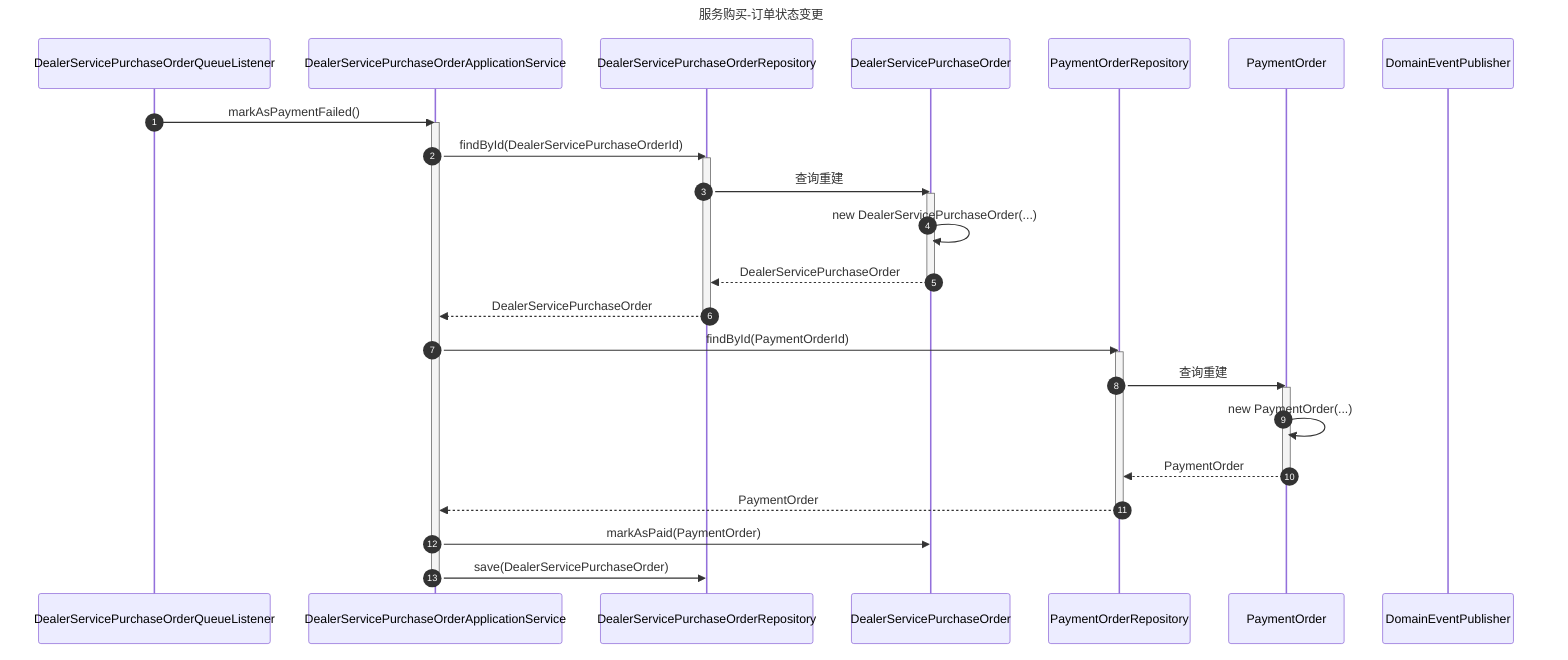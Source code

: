 sequenceDiagram
    title 服务购买-订单状态变更

    autonumber

    participant DealerServicePurchaseOrderQueueListener
    participant DealerServicePurchaseOrderApplicationService
    participant DealerServicePurchaseOrderRepository
    participant DealerServicePurchaseOrder
    participant PaymentOrderRepository
    participant PaymentOrder

    participant DomainEventPublisher


    DealerServicePurchaseOrderQueueListener->>DealerServicePurchaseOrderApplicationService: markAsPaymentFailed()

    activate DealerServicePurchaseOrderApplicationService

    DealerServicePurchaseOrderApplicationService->>DealerServicePurchaseOrderRepository: findById(DealerServicePurchaseOrderId)
    activate DealerServicePurchaseOrderRepository

    DealerServicePurchaseOrderRepository->>DealerServicePurchaseOrder: 查询重建

    activate DealerServicePurchaseOrder
    DealerServicePurchaseOrder->>DealerServicePurchaseOrder: new DealerServicePurchaseOrder(...)
    DealerServicePurchaseOrder-->>DealerServicePurchaseOrderRepository: DealerServicePurchaseOrder

    deactivate DealerServicePurchaseOrder

    DealerServicePurchaseOrderRepository-->>DealerServicePurchaseOrderApplicationService: DealerServicePurchaseOrder

    deactivate DealerServicePurchaseOrderRepository


    DealerServicePurchaseOrderApplicationService->>PaymentOrderRepository: findById(PaymentOrderId)
    activate PaymentOrderRepository

    PaymentOrderRepository->>PaymentOrder: 查询重建

    activate PaymentOrder
    PaymentOrder->>PaymentOrder: new PaymentOrder(...)
    PaymentOrder-->>PaymentOrderRepository: PaymentOrder

    deactivate PaymentOrder

    PaymentOrderRepository-->>DealerServicePurchaseOrderApplicationService: PaymentOrder

    deactivate PaymentOrderRepository

    DealerServicePurchaseOrderApplicationService->>DealerServicePurchaseOrder: markAsPaid(PaymentOrder)
    DealerServicePurchaseOrderApplicationService->>DealerServicePurchaseOrderRepository: save(DealerServicePurchaseOrder)

    deactivate DealerServicePurchaseOrderApplicationService